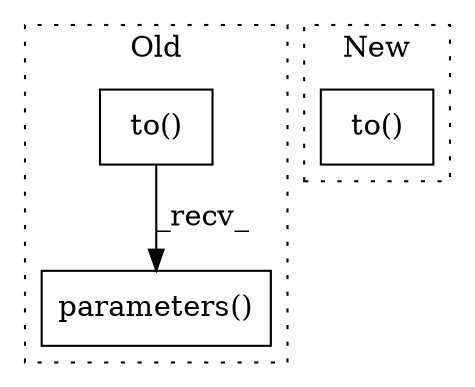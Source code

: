 digraph G {
subgraph cluster0 {
1 [label="parameters()" a="75" s="6721" l="32" shape="box"];
3 [label="to()" a="75" s="5637,5971" l="328,1" shape="box"];
label = "Old";
style="dotted";
}
subgraph cluster1 {
2 [label="to()" a="75" s="6180,6374" l="188,1" shape="box"];
label = "New";
style="dotted";
}
3 -> 1 [label="_recv_"];
}